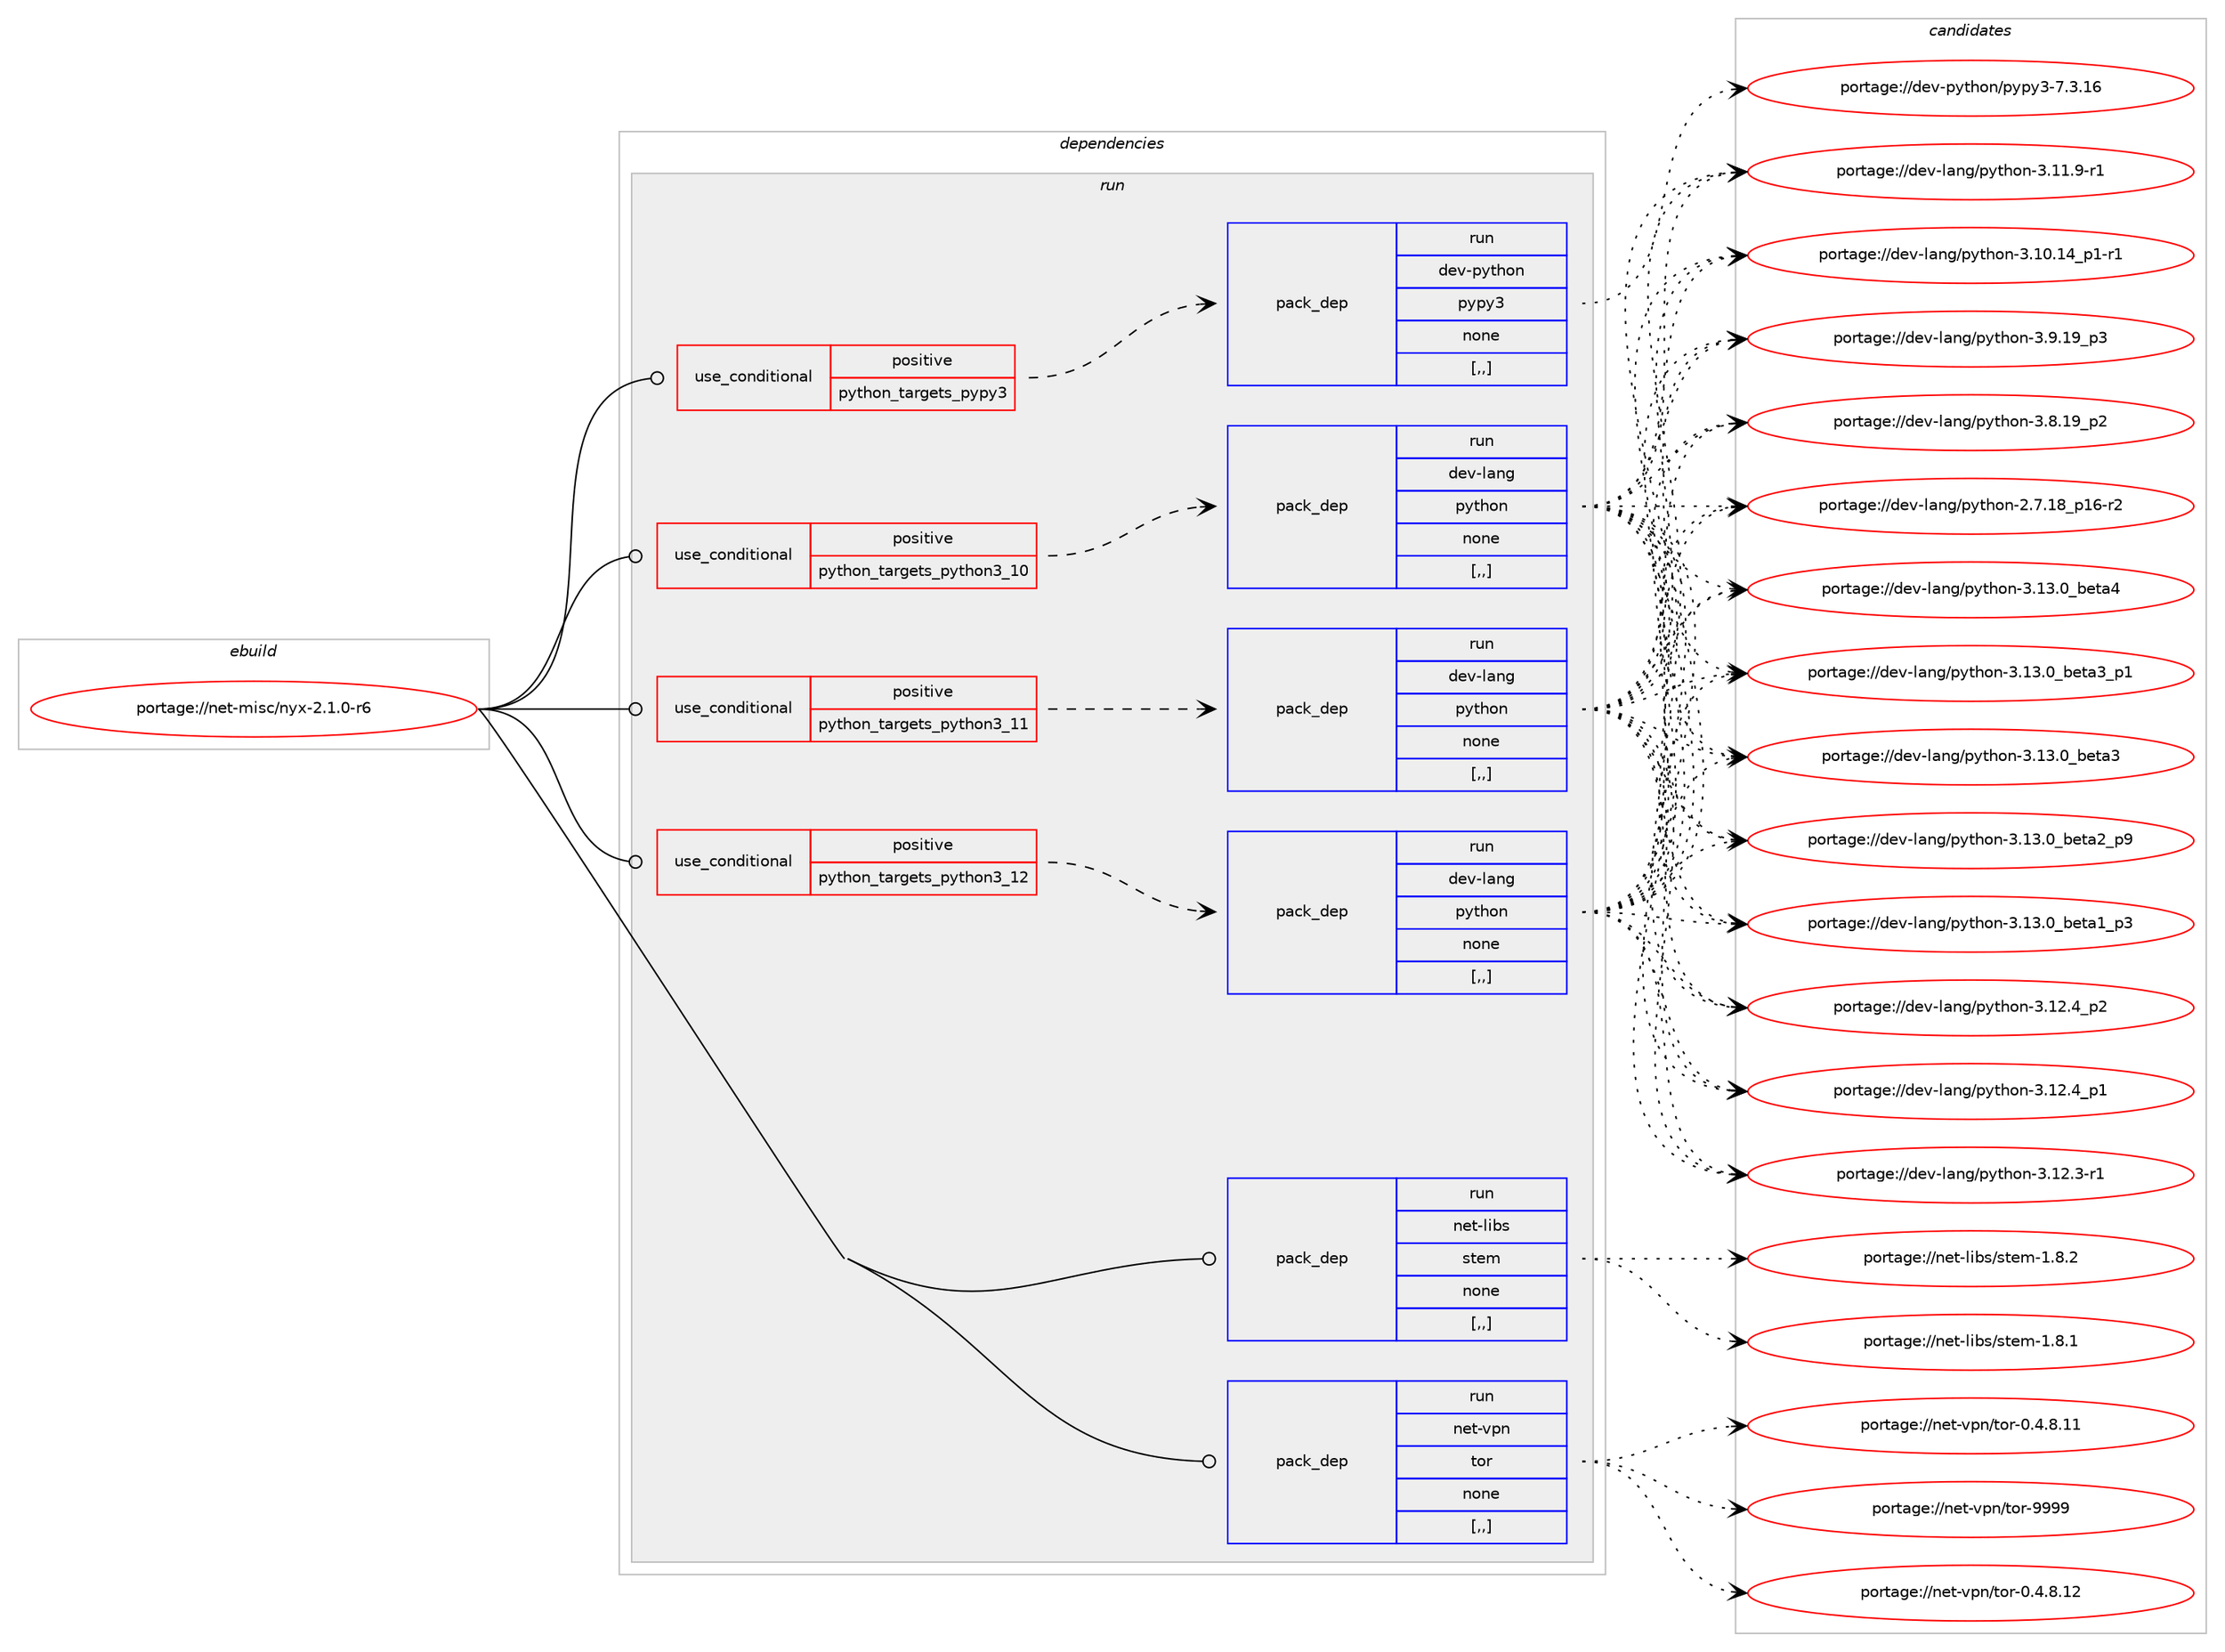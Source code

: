 digraph prolog {

# *************
# Graph options
# *************

newrank=true;
concentrate=true;
compound=true;
graph [rankdir=LR,fontname=Helvetica,fontsize=10,ranksep=1.5];#, ranksep=2.5, nodesep=0.2];
edge  [arrowhead=vee];
node  [fontname=Helvetica,fontsize=10];

# **********
# The ebuild
# **********

subgraph cluster_leftcol {
color=gray;
label=<<i>ebuild</i>>;
id [label="portage://net-misc/nyx-2.1.0-r6", color=red, width=4, href="../net-misc/nyx-2.1.0-r6.svg"];
}

# ****************
# The dependencies
# ****************

subgraph cluster_midcol {
color=gray;
label=<<i>dependencies</i>>;
subgraph cluster_compile {
fillcolor="#eeeeee";
style=filled;
label=<<i>compile</i>>;
}
subgraph cluster_compileandrun {
fillcolor="#eeeeee";
style=filled;
label=<<i>compile and run</i>>;
}
subgraph cluster_run {
fillcolor="#eeeeee";
style=filled;
label=<<i>run</i>>;
subgraph cond98304 {
dependency373392 [label=<<TABLE BORDER="0" CELLBORDER="1" CELLSPACING="0" CELLPADDING="4"><TR><TD ROWSPAN="3" CELLPADDING="10">use_conditional</TD></TR><TR><TD>positive</TD></TR><TR><TD>python_targets_pypy3</TD></TR></TABLE>>, shape=none, color=red];
subgraph pack272410 {
dependency373393 [label=<<TABLE BORDER="0" CELLBORDER="1" CELLSPACING="0" CELLPADDING="4" WIDTH="220"><TR><TD ROWSPAN="6" CELLPADDING="30">pack_dep</TD></TR><TR><TD WIDTH="110">run</TD></TR><TR><TD>dev-python</TD></TR><TR><TD>pypy3</TD></TR><TR><TD>none</TD></TR><TR><TD>[,,]</TD></TR></TABLE>>, shape=none, color=blue];
}
dependency373392:e -> dependency373393:w [weight=20,style="dashed",arrowhead="vee"];
}
id:e -> dependency373392:w [weight=20,style="solid",arrowhead="odot"];
subgraph cond98305 {
dependency373394 [label=<<TABLE BORDER="0" CELLBORDER="1" CELLSPACING="0" CELLPADDING="4"><TR><TD ROWSPAN="3" CELLPADDING="10">use_conditional</TD></TR><TR><TD>positive</TD></TR><TR><TD>python_targets_python3_10</TD></TR></TABLE>>, shape=none, color=red];
subgraph pack272411 {
dependency373395 [label=<<TABLE BORDER="0" CELLBORDER="1" CELLSPACING="0" CELLPADDING="4" WIDTH="220"><TR><TD ROWSPAN="6" CELLPADDING="30">pack_dep</TD></TR><TR><TD WIDTH="110">run</TD></TR><TR><TD>dev-lang</TD></TR><TR><TD>python</TD></TR><TR><TD>none</TD></TR><TR><TD>[,,]</TD></TR></TABLE>>, shape=none, color=blue];
}
dependency373394:e -> dependency373395:w [weight=20,style="dashed",arrowhead="vee"];
}
id:e -> dependency373394:w [weight=20,style="solid",arrowhead="odot"];
subgraph cond98306 {
dependency373396 [label=<<TABLE BORDER="0" CELLBORDER="1" CELLSPACING="0" CELLPADDING="4"><TR><TD ROWSPAN="3" CELLPADDING="10">use_conditional</TD></TR><TR><TD>positive</TD></TR><TR><TD>python_targets_python3_11</TD></TR></TABLE>>, shape=none, color=red];
subgraph pack272412 {
dependency373397 [label=<<TABLE BORDER="0" CELLBORDER="1" CELLSPACING="0" CELLPADDING="4" WIDTH="220"><TR><TD ROWSPAN="6" CELLPADDING="30">pack_dep</TD></TR><TR><TD WIDTH="110">run</TD></TR><TR><TD>dev-lang</TD></TR><TR><TD>python</TD></TR><TR><TD>none</TD></TR><TR><TD>[,,]</TD></TR></TABLE>>, shape=none, color=blue];
}
dependency373396:e -> dependency373397:w [weight=20,style="dashed",arrowhead="vee"];
}
id:e -> dependency373396:w [weight=20,style="solid",arrowhead="odot"];
subgraph cond98307 {
dependency373398 [label=<<TABLE BORDER="0" CELLBORDER="1" CELLSPACING="0" CELLPADDING="4"><TR><TD ROWSPAN="3" CELLPADDING="10">use_conditional</TD></TR><TR><TD>positive</TD></TR><TR><TD>python_targets_python3_12</TD></TR></TABLE>>, shape=none, color=red];
subgraph pack272413 {
dependency373399 [label=<<TABLE BORDER="0" CELLBORDER="1" CELLSPACING="0" CELLPADDING="4" WIDTH="220"><TR><TD ROWSPAN="6" CELLPADDING="30">pack_dep</TD></TR><TR><TD WIDTH="110">run</TD></TR><TR><TD>dev-lang</TD></TR><TR><TD>python</TD></TR><TR><TD>none</TD></TR><TR><TD>[,,]</TD></TR></TABLE>>, shape=none, color=blue];
}
dependency373398:e -> dependency373399:w [weight=20,style="dashed",arrowhead="vee"];
}
id:e -> dependency373398:w [weight=20,style="solid",arrowhead="odot"];
subgraph pack272414 {
dependency373400 [label=<<TABLE BORDER="0" CELLBORDER="1" CELLSPACING="0" CELLPADDING="4" WIDTH="220"><TR><TD ROWSPAN="6" CELLPADDING="30">pack_dep</TD></TR><TR><TD WIDTH="110">run</TD></TR><TR><TD>net-libs</TD></TR><TR><TD>stem</TD></TR><TR><TD>none</TD></TR><TR><TD>[,,]</TD></TR></TABLE>>, shape=none, color=blue];
}
id:e -> dependency373400:w [weight=20,style="solid",arrowhead="odot"];
subgraph pack272415 {
dependency373401 [label=<<TABLE BORDER="0" CELLBORDER="1" CELLSPACING="0" CELLPADDING="4" WIDTH="220"><TR><TD ROWSPAN="6" CELLPADDING="30">pack_dep</TD></TR><TR><TD WIDTH="110">run</TD></TR><TR><TD>net-vpn</TD></TR><TR><TD>tor</TD></TR><TR><TD>none</TD></TR><TR><TD>[,,]</TD></TR></TABLE>>, shape=none, color=blue];
}
id:e -> dependency373401:w [weight=20,style="solid",arrowhead="odot"];
}
}

# **************
# The candidates
# **************

subgraph cluster_choices {
rank=same;
color=gray;
label=<<i>candidates</i>>;

subgraph choice272410 {
color=black;
nodesep=1;
choice10010111845112121116104111110471121211121215145554651464954 [label="portage://dev-python/pypy3-7.3.16", color=red, width=4,href="../dev-python/pypy3-7.3.16.svg"];
dependency373393:e -> choice10010111845112121116104111110471121211121215145554651464954:w [style=dotted,weight="100"];
}
subgraph choice272411 {
color=black;
nodesep=1;
choice1001011184510897110103471121211161041111104551464951464895981011169752 [label="portage://dev-lang/python-3.13.0_beta4", color=red, width=4,href="../dev-lang/python-3.13.0_beta4.svg"];
choice10010111845108971101034711212111610411111045514649514648959810111697519511249 [label="portage://dev-lang/python-3.13.0_beta3_p1", color=red, width=4,href="../dev-lang/python-3.13.0_beta3_p1.svg"];
choice1001011184510897110103471121211161041111104551464951464895981011169751 [label="portage://dev-lang/python-3.13.0_beta3", color=red, width=4,href="../dev-lang/python-3.13.0_beta3.svg"];
choice10010111845108971101034711212111610411111045514649514648959810111697509511257 [label="portage://dev-lang/python-3.13.0_beta2_p9", color=red, width=4,href="../dev-lang/python-3.13.0_beta2_p9.svg"];
choice10010111845108971101034711212111610411111045514649514648959810111697499511251 [label="portage://dev-lang/python-3.13.0_beta1_p3", color=red, width=4,href="../dev-lang/python-3.13.0_beta1_p3.svg"];
choice100101118451089711010347112121116104111110455146495046529511250 [label="portage://dev-lang/python-3.12.4_p2", color=red, width=4,href="../dev-lang/python-3.12.4_p2.svg"];
choice100101118451089711010347112121116104111110455146495046529511249 [label="portage://dev-lang/python-3.12.4_p1", color=red, width=4,href="../dev-lang/python-3.12.4_p1.svg"];
choice100101118451089711010347112121116104111110455146495046514511449 [label="portage://dev-lang/python-3.12.3-r1", color=red, width=4,href="../dev-lang/python-3.12.3-r1.svg"];
choice100101118451089711010347112121116104111110455146494946574511449 [label="portage://dev-lang/python-3.11.9-r1", color=red, width=4,href="../dev-lang/python-3.11.9-r1.svg"];
choice100101118451089711010347112121116104111110455146494846495295112494511449 [label="portage://dev-lang/python-3.10.14_p1-r1", color=red, width=4,href="../dev-lang/python-3.10.14_p1-r1.svg"];
choice100101118451089711010347112121116104111110455146574649579511251 [label="portage://dev-lang/python-3.9.19_p3", color=red, width=4,href="../dev-lang/python-3.9.19_p3.svg"];
choice100101118451089711010347112121116104111110455146564649579511250 [label="portage://dev-lang/python-3.8.19_p2", color=red, width=4,href="../dev-lang/python-3.8.19_p2.svg"];
choice100101118451089711010347112121116104111110455046554649569511249544511450 [label="portage://dev-lang/python-2.7.18_p16-r2", color=red, width=4,href="../dev-lang/python-2.7.18_p16-r2.svg"];
dependency373395:e -> choice1001011184510897110103471121211161041111104551464951464895981011169752:w [style=dotted,weight="100"];
dependency373395:e -> choice10010111845108971101034711212111610411111045514649514648959810111697519511249:w [style=dotted,weight="100"];
dependency373395:e -> choice1001011184510897110103471121211161041111104551464951464895981011169751:w [style=dotted,weight="100"];
dependency373395:e -> choice10010111845108971101034711212111610411111045514649514648959810111697509511257:w [style=dotted,weight="100"];
dependency373395:e -> choice10010111845108971101034711212111610411111045514649514648959810111697499511251:w [style=dotted,weight="100"];
dependency373395:e -> choice100101118451089711010347112121116104111110455146495046529511250:w [style=dotted,weight="100"];
dependency373395:e -> choice100101118451089711010347112121116104111110455146495046529511249:w [style=dotted,weight="100"];
dependency373395:e -> choice100101118451089711010347112121116104111110455146495046514511449:w [style=dotted,weight="100"];
dependency373395:e -> choice100101118451089711010347112121116104111110455146494946574511449:w [style=dotted,weight="100"];
dependency373395:e -> choice100101118451089711010347112121116104111110455146494846495295112494511449:w [style=dotted,weight="100"];
dependency373395:e -> choice100101118451089711010347112121116104111110455146574649579511251:w [style=dotted,weight="100"];
dependency373395:e -> choice100101118451089711010347112121116104111110455146564649579511250:w [style=dotted,weight="100"];
dependency373395:e -> choice100101118451089711010347112121116104111110455046554649569511249544511450:w [style=dotted,weight="100"];
}
subgraph choice272412 {
color=black;
nodesep=1;
choice1001011184510897110103471121211161041111104551464951464895981011169752 [label="portage://dev-lang/python-3.13.0_beta4", color=red, width=4,href="../dev-lang/python-3.13.0_beta4.svg"];
choice10010111845108971101034711212111610411111045514649514648959810111697519511249 [label="portage://dev-lang/python-3.13.0_beta3_p1", color=red, width=4,href="../dev-lang/python-3.13.0_beta3_p1.svg"];
choice1001011184510897110103471121211161041111104551464951464895981011169751 [label="portage://dev-lang/python-3.13.0_beta3", color=red, width=4,href="../dev-lang/python-3.13.0_beta3.svg"];
choice10010111845108971101034711212111610411111045514649514648959810111697509511257 [label="portage://dev-lang/python-3.13.0_beta2_p9", color=red, width=4,href="../dev-lang/python-3.13.0_beta2_p9.svg"];
choice10010111845108971101034711212111610411111045514649514648959810111697499511251 [label="portage://dev-lang/python-3.13.0_beta1_p3", color=red, width=4,href="../dev-lang/python-3.13.0_beta1_p3.svg"];
choice100101118451089711010347112121116104111110455146495046529511250 [label="portage://dev-lang/python-3.12.4_p2", color=red, width=4,href="../dev-lang/python-3.12.4_p2.svg"];
choice100101118451089711010347112121116104111110455146495046529511249 [label="portage://dev-lang/python-3.12.4_p1", color=red, width=4,href="../dev-lang/python-3.12.4_p1.svg"];
choice100101118451089711010347112121116104111110455146495046514511449 [label="portage://dev-lang/python-3.12.3-r1", color=red, width=4,href="../dev-lang/python-3.12.3-r1.svg"];
choice100101118451089711010347112121116104111110455146494946574511449 [label="portage://dev-lang/python-3.11.9-r1", color=red, width=4,href="../dev-lang/python-3.11.9-r1.svg"];
choice100101118451089711010347112121116104111110455146494846495295112494511449 [label="portage://dev-lang/python-3.10.14_p1-r1", color=red, width=4,href="../dev-lang/python-3.10.14_p1-r1.svg"];
choice100101118451089711010347112121116104111110455146574649579511251 [label="portage://dev-lang/python-3.9.19_p3", color=red, width=4,href="../dev-lang/python-3.9.19_p3.svg"];
choice100101118451089711010347112121116104111110455146564649579511250 [label="portage://dev-lang/python-3.8.19_p2", color=red, width=4,href="../dev-lang/python-3.8.19_p2.svg"];
choice100101118451089711010347112121116104111110455046554649569511249544511450 [label="portage://dev-lang/python-2.7.18_p16-r2", color=red, width=4,href="../dev-lang/python-2.7.18_p16-r2.svg"];
dependency373397:e -> choice1001011184510897110103471121211161041111104551464951464895981011169752:w [style=dotted,weight="100"];
dependency373397:e -> choice10010111845108971101034711212111610411111045514649514648959810111697519511249:w [style=dotted,weight="100"];
dependency373397:e -> choice1001011184510897110103471121211161041111104551464951464895981011169751:w [style=dotted,weight="100"];
dependency373397:e -> choice10010111845108971101034711212111610411111045514649514648959810111697509511257:w [style=dotted,weight="100"];
dependency373397:e -> choice10010111845108971101034711212111610411111045514649514648959810111697499511251:w [style=dotted,weight="100"];
dependency373397:e -> choice100101118451089711010347112121116104111110455146495046529511250:w [style=dotted,weight="100"];
dependency373397:e -> choice100101118451089711010347112121116104111110455146495046529511249:w [style=dotted,weight="100"];
dependency373397:e -> choice100101118451089711010347112121116104111110455146495046514511449:w [style=dotted,weight="100"];
dependency373397:e -> choice100101118451089711010347112121116104111110455146494946574511449:w [style=dotted,weight="100"];
dependency373397:e -> choice100101118451089711010347112121116104111110455146494846495295112494511449:w [style=dotted,weight="100"];
dependency373397:e -> choice100101118451089711010347112121116104111110455146574649579511251:w [style=dotted,weight="100"];
dependency373397:e -> choice100101118451089711010347112121116104111110455146564649579511250:w [style=dotted,weight="100"];
dependency373397:e -> choice100101118451089711010347112121116104111110455046554649569511249544511450:w [style=dotted,weight="100"];
}
subgraph choice272413 {
color=black;
nodesep=1;
choice1001011184510897110103471121211161041111104551464951464895981011169752 [label="portage://dev-lang/python-3.13.0_beta4", color=red, width=4,href="../dev-lang/python-3.13.0_beta4.svg"];
choice10010111845108971101034711212111610411111045514649514648959810111697519511249 [label="portage://dev-lang/python-3.13.0_beta3_p1", color=red, width=4,href="../dev-lang/python-3.13.0_beta3_p1.svg"];
choice1001011184510897110103471121211161041111104551464951464895981011169751 [label="portage://dev-lang/python-3.13.0_beta3", color=red, width=4,href="../dev-lang/python-3.13.0_beta3.svg"];
choice10010111845108971101034711212111610411111045514649514648959810111697509511257 [label="portage://dev-lang/python-3.13.0_beta2_p9", color=red, width=4,href="../dev-lang/python-3.13.0_beta2_p9.svg"];
choice10010111845108971101034711212111610411111045514649514648959810111697499511251 [label="portage://dev-lang/python-3.13.0_beta1_p3", color=red, width=4,href="../dev-lang/python-3.13.0_beta1_p3.svg"];
choice100101118451089711010347112121116104111110455146495046529511250 [label="portage://dev-lang/python-3.12.4_p2", color=red, width=4,href="../dev-lang/python-3.12.4_p2.svg"];
choice100101118451089711010347112121116104111110455146495046529511249 [label="portage://dev-lang/python-3.12.4_p1", color=red, width=4,href="../dev-lang/python-3.12.4_p1.svg"];
choice100101118451089711010347112121116104111110455146495046514511449 [label="portage://dev-lang/python-3.12.3-r1", color=red, width=4,href="../dev-lang/python-3.12.3-r1.svg"];
choice100101118451089711010347112121116104111110455146494946574511449 [label="portage://dev-lang/python-3.11.9-r1", color=red, width=4,href="../dev-lang/python-3.11.9-r1.svg"];
choice100101118451089711010347112121116104111110455146494846495295112494511449 [label="portage://dev-lang/python-3.10.14_p1-r1", color=red, width=4,href="../dev-lang/python-3.10.14_p1-r1.svg"];
choice100101118451089711010347112121116104111110455146574649579511251 [label="portage://dev-lang/python-3.9.19_p3", color=red, width=4,href="../dev-lang/python-3.9.19_p3.svg"];
choice100101118451089711010347112121116104111110455146564649579511250 [label="portage://dev-lang/python-3.8.19_p2", color=red, width=4,href="../dev-lang/python-3.8.19_p2.svg"];
choice100101118451089711010347112121116104111110455046554649569511249544511450 [label="portage://dev-lang/python-2.7.18_p16-r2", color=red, width=4,href="../dev-lang/python-2.7.18_p16-r2.svg"];
dependency373399:e -> choice1001011184510897110103471121211161041111104551464951464895981011169752:w [style=dotted,weight="100"];
dependency373399:e -> choice10010111845108971101034711212111610411111045514649514648959810111697519511249:w [style=dotted,weight="100"];
dependency373399:e -> choice1001011184510897110103471121211161041111104551464951464895981011169751:w [style=dotted,weight="100"];
dependency373399:e -> choice10010111845108971101034711212111610411111045514649514648959810111697509511257:w [style=dotted,weight="100"];
dependency373399:e -> choice10010111845108971101034711212111610411111045514649514648959810111697499511251:w [style=dotted,weight="100"];
dependency373399:e -> choice100101118451089711010347112121116104111110455146495046529511250:w [style=dotted,weight="100"];
dependency373399:e -> choice100101118451089711010347112121116104111110455146495046529511249:w [style=dotted,weight="100"];
dependency373399:e -> choice100101118451089711010347112121116104111110455146495046514511449:w [style=dotted,weight="100"];
dependency373399:e -> choice100101118451089711010347112121116104111110455146494946574511449:w [style=dotted,weight="100"];
dependency373399:e -> choice100101118451089711010347112121116104111110455146494846495295112494511449:w [style=dotted,weight="100"];
dependency373399:e -> choice100101118451089711010347112121116104111110455146574649579511251:w [style=dotted,weight="100"];
dependency373399:e -> choice100101118451089711010347112121116104111110455146564649579511250:w [style=dotted,weight="100"];
dependency373399:e -> choice100101118451089711010347112121116104111110455046554649569511249544511450:w [style=dotted,weight="100"];
}
subgraph choice272414 {
color=black;
nodesep=1;
choice110101116451081059811547115116101109454946564650 [label="portage://net-libs/stem-1.8.2", color=red, width=4,href="../net-libs/stem-1.8.2.svg"];
choice110101116451081059811547115116101109454946564649 [label="portage://net-libs/stem-1.8.1", color=red, width=4,href="../net-libs/stem-1.8.1.svg"];
dependency373400:e -> choice110101116451081059811547115116101109454946564650:w [style=dotted,weight="100"];
dependency373400:e -> choice110101116451081059811547115116101109454946564649:w [style=dotted,weight="100"];
}
subgraph choice272415 {
color=black;
nodesep=1;
choice11010111645118112110471161111144557575757 [label="portage://net-vpn/tor-9999", color=red, width=4,href="../net-vpn/tor-9999.svg"];
choice1101011164511811211047116111114454846524656464950 [label="portage://net-vpn/tor-0.4.8.12", color=red, width=4,href="../net-vpn/tor-0.4.8.12.svg"];
choice1101011164511811211047116111114454846524656464949 [label="portage://net-vpn/tor-0.4.8.11", color=red, width=4,href="../net-vpn/tor-0.4.8.11.svg"];
dependency373401:e -> choice11010111645118112110471161111144557575757:w [style=dotted,weight="100"];
dependency373401:e -> choice1101011164511811211047116111114454846524656464950:w [style=dotted,weight="100"];
dependency373401:e -> choice1101011164511811211047116111114454846524656464949:w [style=dotted,weight="100"];
}
}

}
